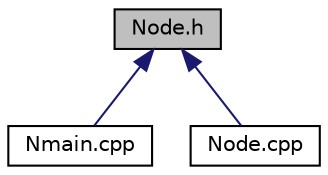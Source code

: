 digraph "Node.h"
{
  edge [fontname="Helvetica",fontsize="10",labelfontname="Helvetica",labelfontsize="10"];
  node [fontname="Helvetica",fontsize="10",shape=record];
  Node1 [label="Node.h",height=0.2,width=0.4,color="black", fillcolor="grey75", style="filled", fontcolor="black"];
  Node1 -> Node2 [dir="back",color="midnightblue",fontsize="10",style="solid"];
  Node2 [label="Nmain.cpp",height=0.2,width=0.4,color="black", fillcolor="white", style="filled",URL="$Nmain_8cpp.html"];
  Node1 -> Node3 [dir="back",color="midnightblue",fontsize="10",style="solid"];
  Node3 [label="Node.cpp",height=0.2,width=0.4,color="black", fillcolor="white", style="filled",URL="$Node_8cpp.html"];
}

